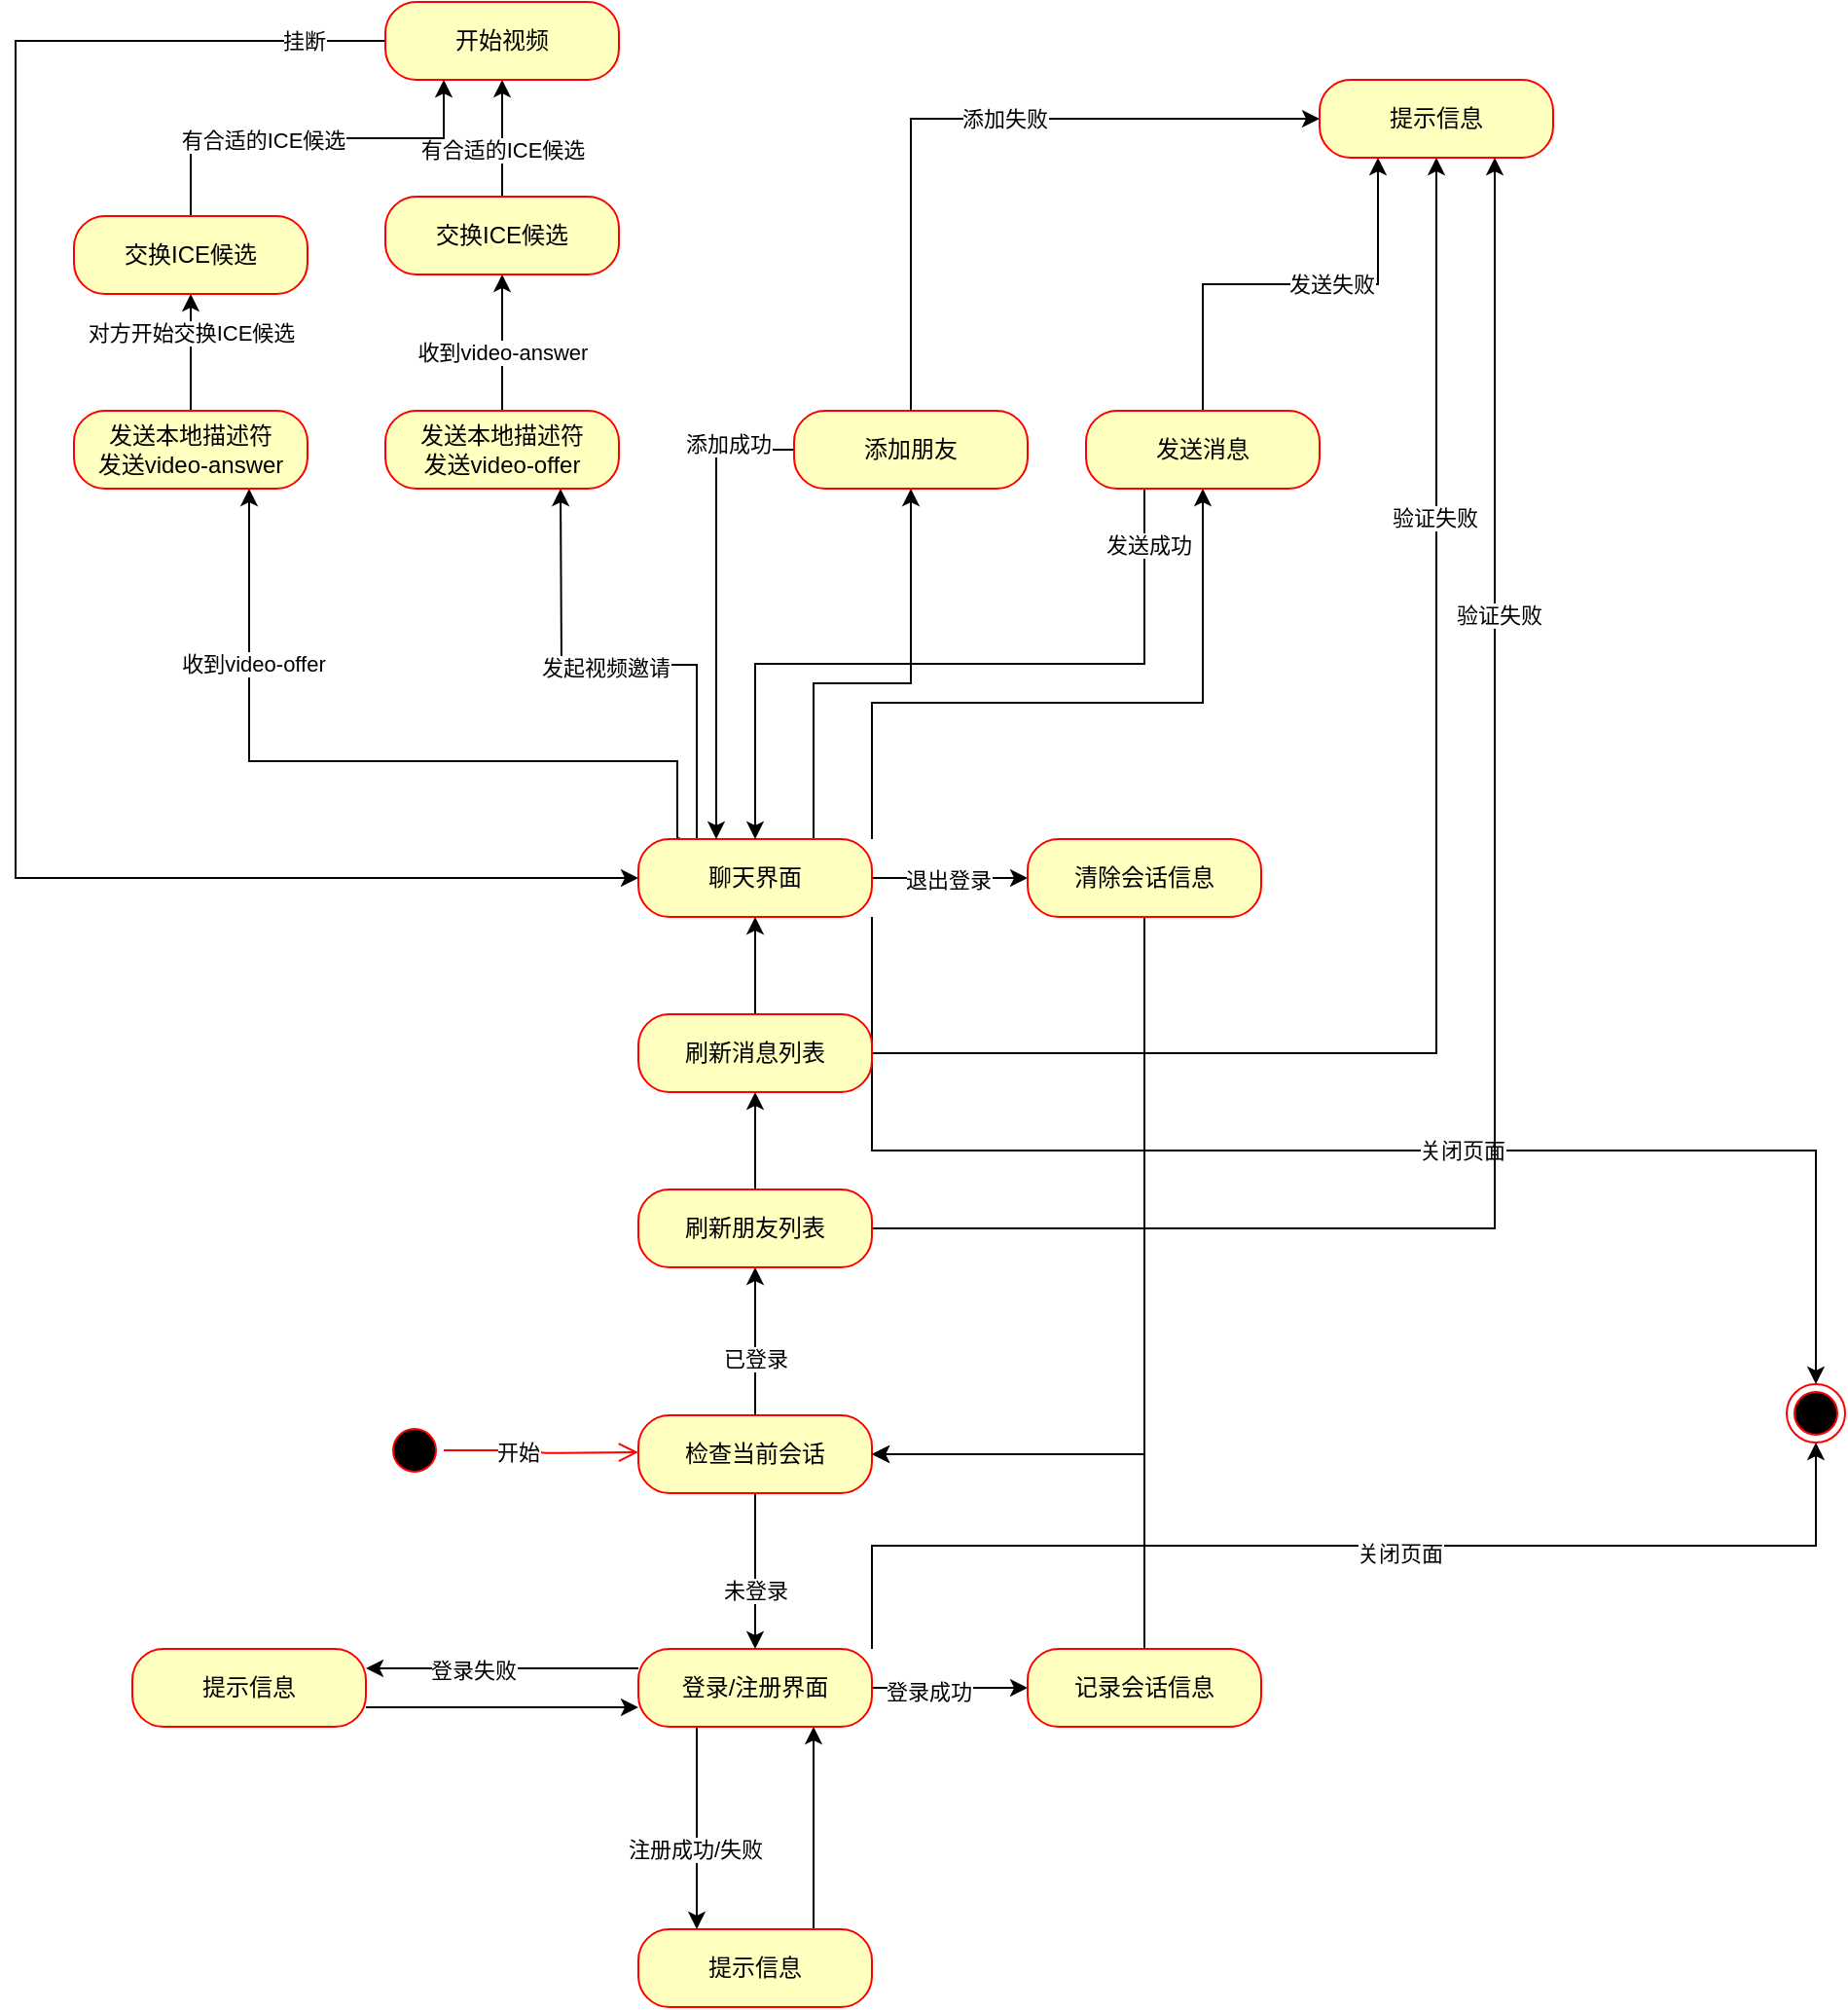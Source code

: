<mxfile version="13.0.3" type="device"><diagram id="jsLnWr0cda_G_zW3CedT" name="Page-1"><mxGraphModel dx="1823" dy="1747" grid="1" gridSize="10" guides="1" tooltips="1" connect="1" arrows="1" fold="1" page="1" pageScale="1" pageWidth="850" pageHeight="1100" math="0" shadow="0"><root><mxCell id="0"/><mxCell id="1" parent="0"/><mxCell id="jm_qEEj7P1pjGrdnVq8r-1" value="" style="ellipse;html=1;shape=endState;fillColor=#000000;strokeColor=#ff0000;" parent="1" vertex="1"><mxGeometry x="760" y="160" width="30" height="30" as="geometry"/></mxCell><mxCell id="jm_qEEj7P1pjGrdnVq8r-2" value="" style="ellipse;html=1;shape=startState;fillColor=#000000;strokeColor=#ff0000;" parent="1" vertex="1"><mxGeometry x="40" y="179" width="30" height="30" as="geometry"/></mxCell><mxCell id="jm_qEEj7P1pjGrdnVq8r-3" value="" style="edgeStyle=orthogonalEdgeStyle;html=1;verticalAlign=bottom;endArrow=open;endSize=8;strokeColor=#ff0000;" parent="1" source="jm_qEEj7P1pjGrdnVq8r-2" edge="1"><mxGeometry relative="1" as="geometry"><mxPoint x="170" y="195" as="targetPoint"/></mxGeometry></mxCell><mxCell id="jm_qEEj7P1pjGrdnVq8r-8" value="开始" style="edgeLabel;html=1;align=center;verticalAlign=middle;resizable=0;points=[];" parent="jm_qEEj7P1pjGrdnVq8r-3" vertex="1" connectable="0"><mxGeometry x="0.01" y="12" relative="1" as="geometry"><mxPoint x="-12" y="11" as="offset"/></mxGeometry></mxCell><mxCell id="jm_qEEj7P1pjGrdnVq8r-7" value="" style="edgeStyle=orthogonalEdgeStyle;rounded=0;orthogonalLoop=1;jettySize=auto;html=1;entryX=0.5;entryY=1;entryDx=0;entryDy=0;" parent="1" source="jm_qEEj7P1pjGrdnVq8r-4" target="X6W7267wnay5N7mt6Ekq-1" edge="1"><mxGeometry relative="1" as="geometry"><mxPoint x="230" y="100" as="targetPoint"/></mxGeometry></mxCell><mxCell id="jm_qEEj7P1pjGrdnVq8r-9" value="已登录" style="edgeLabel;html=1;align=center;verticalAlign=middle;resizable=0;points=[];" parent="jm_qEEj7P1pjGrdnVq8r-7" vertex="1" connectable="0"><mxGeometry x="-0.225" relative="1" as="geometry"><mxPoint as="offset"/></mxGeometry></mxCell><mxCell id="jm_qEEj7P1pjGrdnVq8r-13" value="" style="edgeStyle=orthogonalEdgeStyle;rounded=0;orthogonalLoop=1;jettySize=auto;html=1;" parent="1" source="jm_qEEj7P1pjGrdnVq8r-4" target="jm_qEEj7P1pjGrdnVq8r-12" edge="1"><mxGeometry relative="1" as="geometry"/></mxCell><mxCell id="jm_qEEj7P1pjGrdnVq8r-14" value="未登录" style="edgeLabel;html=1;align=center;verticalAlign=middle;resizable=0;points=[];" parent="jm_qEEj7P1pjGrdnVq8r-13" vertex="1" connectable="0"><mxGeometry x="0.25" relative="1" as="geometry"><mxPoint as="offset"/></mxGeometry></mxCell><mxCell id="jm_qEEj7P1pjGrdnVq8r-4" value="检查当前会话" style="rounded=1;whiteSpace=wrap;html=1;arcSize=40;fontColor=#000000;fillColor=#ffffc0;strokeColor=#ff0000;" parent="1" vertex="1"><mxGeometry x="170" y="176" width="120" height="40" as="geometry"/></mxCell><mxCell id="jm_qEEj7P1pjGrdnVq8r-25" value="" style="edgeStyle=orthogonalEdgeStyle;rounded=0;orthogonalLoop=1;jettySize=auto;html=1;" parent="1" source="jm_qEEj7P1pjGrdnVq8r-12" target="jm_qEEj7P1pjGrdnVq8r-24" edge="1"><mxGeometry relative="1" as="geometry"/></mxCell><mxCell id="jm_qEEj7P1pjGrdnVq8r-27" value="登录成功" style="edgeLabel;html=1;align=center;verticalAlign=middle;resizable=0;points=[];" parent="jm_qEEj7P1pjGrdnVq8r-25" vertex="1" connectable="0"><mxGeometry x="-0.275" y="-2" relative="1" as="geometry"><mxPoint as="offset"/></mxGeometry></mxCell><mxCell id="jm_qEEj7P1pjGrdnVq8r-32" style="edgeStyle=orthogonalEdgeStyle;rounded=0;orthogonalLoop=1;jettySize=auto;html=1;exitX=0.25;exitY=1;exitDx=0;exitDy=0;entryX=0.25;entryY=0;entryDx=0;entryDy=0;" parent="1" source="jm_qEEj7P1pjGrdnVq8r-12" target="jm_qEEj7P1pjGrdnVq8r-30" edge="1"><mxGeometry relative="1" as="geometry"/></mxCell><mxCell id="jm_qEEj7P1pjGrdnVq8r-33" value="注册成功/失败" style="edgeLabel;html=1;align=center;verticalAlign=middle;resizable=0;points=[];" parent="jm_qEEj7P1pjGrdnVq8r-32" vertex="1" connectable="0"><mxGeometry x="0.211" y="-1" relative="1" as="geometry"><mxPoint as="offset"/></mxGeometry></mxCell><mxCell id="jm_qEEj7P1pjGrdnVq8r-37" style="edgeStyle=orthogonalEdgeStyle;rounded=0;orthogonalLoop=1;jettySize=auto;html=1;exitX=0;exitY=0.25;exitDx=0;exitDy=0;entryX=1;entryY=0.25;entryDx=0;entryDy=0;" parent="1" source="jm_qEEj7P1pjGrdnVq8r-12" target="jm_qEEj7P1pjGrdnVq8r-35" edge="1"><mxGeometry relative="1" as="geometry"/></mxCell><mxCell id="jm_qEEj7P1pjGrdnVq8r-39" value="登录失败" style="edgeLabel;html=1;align=center;verticalAlign=middle;resizable=0;points=[];" parent="jm_qEEj7P1pjGrdnVq8r-37" vertex="1" connectable="0"><mxGeometry x="0.214" y="1" relative="1" as="geometry"><mxPoint as="offset"/></mxGeometry></mxCell><mxCell id="jm_qEEj7P1pjGrdnVq8r-68" style="edgeStyle=orthogonalEdgeStyle;rounded=0;orthogonalLoop=1;jettySize=auto;html=1;exitX=1;exitY=0;exitDx=0;exitDy=0;entryX=0.5;entryY=1;entryDx=0;entryDy=0;" parent="1" source="jm_qEEj7P1pjGrdnVq8r-12" target="jm_qEEj7P1pjGrdnVq8r-1" edge="1"><mxGeometry relative="1" as="geometry"/></mxCell><mxCell id="jm_qEEj7P1pjGrdnVq8r-69" value="关闭页面" style="edgeLabel;html=1;align=center;verticalAlign=middle;resizable=0;points=[];" parent="jm_qEEj7P1pjGrdnVq8r-68" vertex="1" connectable="0"><mxGeometry x="0.096" y="-4" relative="1" as="geometry"><mxPoint as="offset"/></mxGeometry></mxCell><mxCell id="jm_qEEj7P1pjGrdnVq8r-12" value="登录/注册界面" style="rounded=1;whiteSpace=wrap;html=1;arcSize=40;fontColor=#000000;fillColor=#ffffc0;strokeColor=#ff0000;" parent="1" vertex="1"><mxGeometry x="170" y="296" width="120" height="40" as="geometry"/></mxCell><mxCell id="jm_qEEj7P1pjGrdnVq8r-26" style="edgeStyle=orthogonalEdgeStyle;rounded=0;orthogonalLoop=1;jettySize=auto;html=1;exitX=0.5;exitY=0;exitDx=0;exitDy=0;entryX=1;entryY=0.5;entryDx=0;entryDy=0;" parent="1" source="jm_qEEj7P1pjGrdnVq8r-24" target="jm_qEEj7P1pjGrdnVq8r-4" edge="1"><mxGeometry relative="1" as="geometry"/></mxCell><mxCell id="jm_qEEj7P1pjGrdnVq8r-24" value="记录会话信息" style="rounded=1;whiteSpace=wrap;html=1;arcSize=40;fontColor=#000000;fillColor=#ffffc0;strokeColor=#ff0000;" parent="1" vertex="1"><mxGeometry x="370" y="296" width="120" height="40" as="geometry"/></mxCell><mxCell id="jm_qEEj7P1pjGrdnVq8r-19" value="" style="edgeStyle=orthogonalEdgeStyle;rounded=0;orthogonalLoop=1;jettySize=auto;html=1;" parent="1" source="jm_qEEj7P1pjGrdnVq8r-6" target="jm_qEEj7P1pjGrdnVq8r-18" edge="1"><mxGeometry relative="1" as="geometry"/></mxCell><mxCell id="jm_qEEj7P1pjGrdnVq8r-20" value="退出登录" style="edgeLabel;html=1;align=center;verticalAlign=middle;resizable=0;points=[];" parent="jm_qEEj7P1pjGrdnVq8r-19" vertex="1" connectable="0"><mxGeometry x="0.225" y="-2" relative="1" as="geometry"><mxPoint x="-10" y="-1" as="offset"/></mxGeometry></mxCell><mxCell id="jm_qEEj7P1pjGrdnVq8r-56" style="edgeStyle=orthogonalEdgeStyle;rounded=0;orthogonalLoop=1;jettySize=auto;html=1;exitX=0.75;exitY=0;exitDx=0;exitDy=0;entryX=0.5;entryY=1;entryDx=0;entryDy=0;" parent="1" source="jm_qEEj7P1pjGrdnVq8r-6" target="jm_qEEj7P1pjGrdnVq8r-48" edge="1"><mxGeometry relative="1" as="geometry"><Array as="points"><mxPoint x="260" y="-200"/><mxPoint x="310" y="-200"/></Array></mxGeometry></mxCell><mxCell id="jm_qEEj7P1pjGrdnVq8r-57" style="edgeStyle=orthogonalEdgeStyle;rounded=0;orthogonalLoop=1;jettySize=auto;html=1;exitX=1;exitY=0;exitDx=0;exitDy=0;entryX=0.5;entryY=1;entryDx=0;entryDy=0;" parent="1" source="jm_qEEj7P1pjGrdnVq8r-6" target="jm_qEEj7P1pjGrdnVq8r-49" edge="1"><mxGeometry relative="1" as="geometry"><Array as="points"><mxPoint x="290" y="-190"/><mxPoint x="460" y="-190"/></Array></mxGeometry></mxCell><mxCell id="jm_qEEj7P1pjGrdnVq8r-66" style="edgeStyle=orthogonalEdgeStyle;rounded=0;orthogonalLoop=1;jettySize=auto;html=1;exitX=1;exitY=1;exitDx=0;exitDy=0;entryX=0.5;entryY=0;entryDx=0;entryDy=0;" parent="1" source="jm_qEEj7P1pjGrdnVq8r-6" target="jm_qEEj7P1pjGrdnVq8r-1" edge="1"><mxGeometry relative="1" as="geometry"/></mxCell><mxCell id="jm_qEEj7P1pjGrdnVq8r-67" value="关闭页面" style="edgeLabel;html=1;align=center;verticalAlign=middle;resizable=0;points=[];" parent="jm_qEEj7P1pjGrdnVq8r-66" vertex="1" connectable="0"><mxGeometry x="0.166" relative="1" as="geometry"><mxPoint as="offset"/></mxGeometry></mxCell><mxCell id="X6W7267wnay5N7mt6Ekq-12" style="edgeStyle=orthogonalEdgeStyle;rounded=0;orthogonalLoop=1;jettySize=auto;html=1;exitX=0.25;exitY=0;exitDx=0;exitDy=0;entryX=0.75;entryY=1;entryDx=0;entryDy=0;" edge="1" parent="1" source="jm_qEEj7P1pjGrdnVq8r-6"><mxGeometry relative="1" as="geometry"><mxPoint x="130" y="-300" as="targetPoint"/></mxGeometry></mxCell><mxCell id="X6W7267wnay5N7mt6Ekq-14" value="发起视频邀请" style="edgeLabel;html=1;align=center;verticalAlign=middle;resizable=0;points=[];" vertex="1" connectable="0" parent="X6W7267wnay5N7mt6Ekq-12"><mxGeometry x="0.096" y="1" relative="1" as="geometry"><mxPoint as="offset"/></mxGeometry></mxCell><mxCell id="X6W7267wnay5N7mt6Ekq-24" style="edgeStyle=orthogonalEdgeStyle;rounded=0;orthogonalLoop=1;jettySize=auto;html=1;entryX=0.75;entryY=1;entryDx=0;entryDy=0;exitX=0.178;exitY=-0.01;exitDx=0;exitDy=0;exitPerimeter=0;" edge="1" parent="1" source="jm_qEEj7P1pjGrdnVq8r-6" target="X6W7267wnay5N7mt6Ekq-23"><mxGeometry relative="1" as="geometry"><mxPoint x="190" y="-130" as="sourcePoint"/><Array as="points"><mxPoint x="190" y="-120"/><mxPoint x="190" y="-160"/><mxPoint x="-30" y="-160"/></Array></mxGeometry></mxCell><mxCell id="X6W7267wnay5N7mt6Ekq-25" value="收到video-offer" style="edgeLabel;html=1;align=center;verticalAlign=middle;resizable=0;points=[];" vertex="1" connectable="0" parent="X6W7267wnay5N7mt6Ekq-24"><mxGeometry x="0.555" y="-2" relative="1" as="geometry"><mxPoint as="offset"/></mxGeometry></mxCell><mxCell id="jm_qEEj7P1pjGrdnVq8r-6" value="聊天界面" style="rounded=1;whiteSpace=wrap;html=1;arcSize=40;fontColor=#000000;fillColor=#ffffc0;strokeColor=#ff0000;" parent="1" vertex="1"><mxGeometry x="170" y="-120" width="120" height="40" as="geometry"/></mxCell><mxCell id="jm_qEEj7P1pjGrdnVq8r-21" style="edgeStyle=orthogonalEdgeStyle;rounded=0;orthogonalLoop=1;jettySize=auto;html=1;exitX=0.5;exitY=1;exitDx=0;exitDy=0;entryX=1;entryY=0.5;entryDx=0;entryDy=0;" parent="1" source="jm_qEEj7P1pjGrdnVq8r-18" target="jm_qEEj7P1pjGrdnVq8r-4" edge="1"><mxGeometry relative="1" as="geometry"/></mxCell><mxCell id="jm_qEEj7P1pjGrdnVq8r-18" value="清除会话信息" style="rounded=1;whiteSpace=wrap;html=1;arcSize=40;fontColor=#000000;fillColor=#ffffc0;strokeColor=#ff0000;" parent="1" vertex="1"><mxGeometry x="370" y="-120" width="120" height="40" as="geometry"/></mxCell><mxCell id="jm_qEEj7P1pjGrdnVq8r-34" style="edgeStyle=orthogonalEdgeStyle;rounded=0;orthogonalLoop=1;jettySize=auto;html=1;exitX=0.75;exitY=0;exitDx=0;exitDy=0;entryX=0.75;entryY=1;entryDx=0;entryDy=0;" parent="1" source="jm_qEEj7P1pjGrdnVq8r-30" target="jm_qEEj7P1pjGrdnVq8r-12" edge="1"><mxGeometry relative="1" as="geometry"/></mxCell><mxCell id="jm_qEEj7P1pjGrdnVq8r-30" value="提示信息" style="rounded=1;whiteSpace=wrap;html=1;arcSize=40;fontColor=#000000;fillColor=#ffffc0;strokeColor=#ff0000;" parent="1" vertex="1"><mxGeometry x="170" y="440" width="120" height="40" as="geometry"/></mxCell><mxCell id="jm_qEEj7P1pjGrdnVq8r-38" style="edgeStyle=orthogonalEdgeStyle;rounded=0;orthogonalLoop=1;jettySize=auto;html=1;exitX=1;exitY=0.75;exitDx=0;exitDy=0;entryX=0;entryY=0.75;entryDx=0;entryDy=0;" parent="1" source="jm_qEEj7P1pjGrdnVq8r-35" target="jm_qEEj7P1pjGrdnVq8r-12" edge="1"><mxGeometry relative="1" as="geometry"/></mxCell><mxCell id="jm_qEEj7P1pjGrdnVq8r-35" value="提示信息" style="rounded=1;whiteSpace=wrap;html=1;arcSize=40;fontColor=#000000;fillColor=#ffffc0;strokeColor=#ff0000;" parent="1" vertex="1"><mxGeometry x="-90" y="296" width="120" height="40" as="geometry"/></mxCell><mxCell id="jm_qEEj7P1pjGrdnVq8r-52" style="edgeStyle=orthogonalEdgeStyle;rounded=0;orthogonalLoop=1;jettySize=auto;html=1;entryX=0;entryY=0.5;entryDx=0;entryDy=0;" parent="1" source="jm_qEEj7P1pjGrdnVq8r-48" target="jm_qEEj7P1pjGrdnVq8r-50" edge="1"><mxGeometry relative="1" as="geometry"><Array as="points"><mxPoint x="310" y="-490"/></Array></mxGeometry></mxCell><mxCell id="jm_qEEj7P1pjGrdnVq8r-53" value="添加失败" style="edgeLabel;html=1;align=center;verticalAlign=middle;resizable=0;points=[];" parent="jm_qEEj7P1pjGrdnVq8r-52" vertex="1" connectable="0"><mxGeometry x="0.1" relative="1" as="geometry"><mxPoint as="offset"/></mxGeometry></mxCell><mxCell id="jm_qEEj7P1pjGrdnVq8r-58" style="edgeStyle=orthogonalEdgeStyle;rounded=0;orthogonalLoop=1;jettySize=auto;html=1;exitX=0;exitY=0.5;exitDx=0;exitDy=0;" parent="1" source="jm_qEEj7P1pjGrdnVq8r-48" edge="1"><mxGeometry relative="1" as="geometry"><mxPoint x="210" y="-120" as="targetPoint"/><Array as="points"><mxPoint x="210" y="-320"/></Array></mxGeometry></mxCell><mxCell id="jm_qEEj7P1pjGrdnVq8r-60" value="添加成功" style="edgeLabel;html=1;align=center;verticalAlign=middle;resizable=0;points=[];" parent="jm_qEEj7P1pjGrdnVq8r-58" vertex="1" connectable="0"><mxGeometry x="-0.716" y="-3" relative="1" as="geometry"><mxPoint as="offset"/></mxGeometry></mxCell><mxCell id="jm_qEEj7P1pjGrdnVq8r-48" value="添加朋友" style="rounded=1;whiteSpace=wrap;html=1;arcSize=40;fontColor=#000000;fillColor=#ffffc0;strokeColor=#ff0000;" parent="1" vertex="1"><mxGeometry x="250" y="-340" width="120" height="40" as="geometry"/></mxCell><mxCell id="jm_qEEj7P1pjGrdnVq8r-54" style="edgeStyle=orthogonalEdgeStyle;rounded=0;orthogonalLoop=1;jettySize=auto;html=1;exitX=0.5;exitY=0;exitDx=0;exitDy=0;entryX=0.25;entryY=1;entryDx=0;entryDy=0;" parent="1" source="jm_qEEj7P1pjGrdnVq8r-49" target="jm_qEEj7P1pjGrdnVq8r-50" edge="1"><mxGeometry relative="1" as="geometry"/></mxCell><mxCell id="jm_qEEj7P1pjGrdnVq8r-55" value="发送失败" style="edgeLabel;html=1;align=center;verticalAlign=middle;resizable=0;points=[];" parent="jm_qEEj7P1pjGrdnVq8r-54" vertex="1" connectable="0"><mxGeometry x="0.188" relative="1" as="geometry"><mxPoint as="offset"/></mxGeometry></mxCell><mxCell id="jm_qEEj7P1pjGrdnVq8r-59" style="edgeStyle=orthogonalEdgeStyle;rounded=0;orthogonalLoop=1;jettySize=auto;html=1;exitX=0.25;exitY=1;exitDx=0;exitDy=0;entryX=0.5;entryY=0;entryDx=0;entryDy=0;" parent="1" source="jm_qEEj7P1pjGrdnVq8r-49" target="jm_qEEj7P1pjGrdnVq8r-6" edge="1"><mxGeometry relative="1" as="geometry"/></mxCell><mxCell id="jm_qEEj7P1pjGrdnVq8r-61" value="发送成功" style="edgeLabel;html=1;align=center;verticalAlign=middle;resizable=0;points=[];" parent="jm_qEEj7P1pjGrdnVq8r-59" vertex="1" connectable="0"><mxGeometry x="-0.848" y="2" relative="1" as="geometry"><mxPoint as="offset"/></mxGeometry></mxCell><mxCell id="jm_qEEj7P1pjGrdnVq8r-49" value="发送消息" style="rounded=1;whiteSpace=wrap;html=1;arcSize=40;fontColor=#000000;fillColor=#ffffc0;strokeColor=#ff0000;" parent="1" vertex="1"><mxGeometry x="400" y="-340" width="120" height="40" as="geometry"/></mxCell><mxCell id="jm_qEEj7P1pjGrdnVq8r-50" value="提示信息" style="rounded=1;whiteSpace=wrap;html=1;arcSize=40;fontColor=#000000;fillColor=#ffffc0;strokeColor=#ff0000;" parent="1" vertex="1"><mxGeometry x="520" y="-510" width="120" height="40" as="geometry"/></mxCell><mxCell id="X6W7267wnay5N7mt6Ekq-4" style="edgeStyle=orthogonalEdgeStyle;rounded=0;orthogonalLoop=1;jettySize=auto;html=1;exitX=0.5;exitY=0;exitDx=0;exitDy=0;entryX=0.5;entryY=1;entryDx=0;entryDy=0;" edge="1" parent="1" source="X6W7267wnay5N7mt6Ekq-1" target="X6W7267wnay5N7mt6Ekq-3"><mxGeometry relative="1" as="geometry"/></mxCell><mxCell id="X6W7267wnay5N7mt6Ekq-7" style="edgeStyle=orthogonalEdgeStyle;rounded=0;orthogonalLoop=1;jettySize=auto;html=1;entryX=0.75;entryY=1;entryDx=0;entryDy=0;" edge="1" parent="1" source="X6W7267wnay5N7mt6Ekq-1" target="jm_qEEj7P1pjGrdnVq8r-50"><mxGeometry relative="1" as="geometry"/></mxCell><mxCell id="X6W7267wnay5N7mt6Ekq-9" value="验证失败" style="edgeLabel;html=1;align=center;verticalAlign=middle;resizable=0;points=[];" vertex="1" connectable="0" parent="X6W7267wnay5N7mt6Ekq-7"><mxGeometry x="0.46" y="-2" relative="1" as="geometry"><mxPoint as="offset"/></mxGeometry></mxCell><mxCell id="X6W7267wnay5N7mt6Ekq-1" value="刷新朋友列表" style="rounded=1;whiteSpace=wrap;html=1;arcSize=40;fontColor=#000000;fillColor=#ffffc0;strokeColor=#ff0000;" vertex="1" parent="1"><mxGeometry x="170" y="60" width="120" height="40" as="geometry"/></mxCell><mxCell id="X6W7267wnay5N7mt6Ekq-5" style="edgeStyle=orthogonalEdgeStyle;rounded=0;orthogonalLoop=1;jettySize=auto;html=1;exitX=0.5;exitY=0;exitDx=0;exitDy=0;entryX=0.5;entryY=1;entryDx=0;entryDy=0;" edge="1" parent="1" source="X6W7267wnay5N7mt6Ekq-3" target="jm_qEEj7P1pjGrdnVq8r-6"><mxGeometry relative="1" as="geometry"/></mxCell><mxCell id="X6W7267wnay5N7mt6Ekq-6" style="edgeStyle=orthogonalEdgeStyle;rounded=0;orthogonalLoop=1;jettySize=auto;html=1;entryX=0.5;entryY=1;entryDx=0;entryDy=0;" edge="1" parent="1" source="X6W7267wnay5N7mt6Ekq-3" target="jm_qEEj7P1pjGrdnVq8r-50"><mxGeometry relative="1" as="geometry"><mxPoint x="650" y="-190" as="targetPoint"/></mxGeometry></mxCell><mxCell id="X6W7267wnay5N7mt6Ekq-8" value="验证失败" style="edgeLabel;html=1;align=center;verticalAlign=middle;resizable=0;points=[];" vertex="1" connectable="0" parent="X6W7267wnay5N7mt6Ekq-6"><mxGeometry x="0.507" y="1" relative="1" as="geometry"><mxPoint as="offset"/></mxGeometry></mxCell><mxCell id="X6W7267wnay5N7mt6Ekq-3" value="刷新消息列表" style="rounded=1;whiteSpace=wrap;html=1;arcSize=40;fontColor=#000000;fillColor=#ffffc0;strokeColor=#ff0000;" vertex="1" parent="1"><mxGeometry x="170" y="-30" width="120" height="40" as="geometry"/></mxCell><mxCell id="X6W7267wnay5N7mt6Ekq-16" style="edgeStyle=orthogonalEdgeStyle;rounded=0;orthogonalLoop=1;jettySize=auto;html=1;entryX=0.5;entryY=1;entryDx=0;entryDy=0;" edge="1" parent="1" source="X6W7267wnay5N7mt6Ekq-13" target="X6W7267wnay5N7mt6Ekq-15"><mxGeometry relative="1" as="geometry"/></mxCell><mxCell id="X6W7267wnay5N7mt6Ekq-17" value="收到video-answer" style="edgeLabel;html=1;align=center;verticalAlign=middle;resizable=0;points=[];" vertex="1" connectable="0" parent="X6W7267wnay5N7mt6Ekq-16"><mxGeometry x="-0.144" relative="1" as="geometry"><mxPoint as="offset"/></mxGeometry></mxCell><mxCell id="X6W7267wnay5N7mt6Ekq-13" value="发送本地描述符&lt;br&gt;发送video-offer" style="rounded=1;whiteSpace=wrap;html=1;arcSize=40;fontColor=#000000;fillColor=#ffffc0;strokeColor=#ff0000;" vertex="1" parent="1"><mxGeometry x="40" y="-340" width="120" height="40" as="geometry"/></mxCell><mxCell id="X6W7267wnay5N7mt6Ekq-19" style="edgeStyle=orthogonalEdgeStyle;rounded=0;orthogonalLoop=1;jettySize=auto;html=1;entryX=0.5;entryY=1;entryDx=0;entryDy=0;" edge="1" parent="1" source="X6W7267wnay5N7mt6Ekq-15" target="X6W7267wnay5N7mt6Ekq-18"><mxGeometry relative="1" as="geometry"/></mxCell><mxCell id="X6W7267wnay5N7mt6Ekq-20" value="有合适的ICE候选" style="edgeLabel;html=1;align=center;verticalAlign=middle;resizable=0;points=[];" vertex="1" connectable="0" parent="X6W7267wnay5N7mt6Ekq-19"><mxGeometry x="-0.196" relative="1" as="geometry"><mxPoint as="offset"/></mxGeometry></mxCell><mxCell id="X6W7267wnay5N7mt6Ekq-15" value="交换ICE候选" style="rounded=1;whiteSpace=wrap;html=1;arcSize=40;fontColor=#000000;fillColor=#ffffc0;strokeColor=#ff0000;" vertex="1" parent="1"><mxGeometry x="40" y="-450" width="120" height="40" as="geometry"/></mxCell><mxCell id="X6W7267wnay5N7mt6Ekq-21" style="edgeStyle=orthogonalEdgeStyle;rounded=0;orthogonalLoop=1;jettySize=auto;html=1;entryX=0;entryY=0.5;entryDx=0;entryDy=0;" edge="1" parent="1" source="X6W7267wnay5N7mt6Ekq-18" target="jm_qEEj7P1pjGrdnVq8r-6"><mxGeometry relative="1" as="geometry"><Array as="points"><mxPoint x="-150" y="-530"/><mxPoint x="-150" y="-100"/></Array></mxGeometry></mxCell><mxCell id="X6W7267wnay5N7mt6Ekq-22" value="挂断" style="edgeLabel;html=1;align=center;verticalAlign=middle;resizable=0;points=[];" vertex="1" connectable="0" parent="X6W7267wnay5N7mt6Ekq-21"><mxGeometry x="-0.91" relative="1" as="geometry"><mxPoint as="offset"/></mxGeometry></mxCell><mxCell id="X6W7267wnay5N7mt6Ekq-18" value="开始视频" style="rounded=1;whiteSpace=wrap;html=1;arcSize=40;fontColor=#000000;fillColor=#ffffc0;strokeColor=#ff0000;" vertex="1" parent="1"><mxGeometry x="40" y="-550" width="120" height="40" as="geometry"/></mxCell><mxCell id="X6W7267wnay5N7mt6Ekq-27" style="edgeStyle=orthogonalEdgeStyle;rounded=0;orthogonalLoop=1;jettySize=auto;html=1;entryX=0.5;entryY=1;entryDx=0;entryDy=0;" edge="1" parent="1" source="X6W7267wnay5N7mt6Ekq-23" target="X6W7267wnay5N7mt6Ekq-26"><mxGeometry relative="1" as="geometry"/></mxCell><mxCell id="X6W7267wnay5N7mt6Ekq-28" value="对方开始交换ICE候选" style="edgeLabel;html=1;align=center;verticalAlign=middle;resizable=0;points=[];" vertex="1" connectable="0" parent="X6W7267wnay5N7mt6Ekq-27"><mxGeometry x="0.335" relative="1" as="geometry"><mxPoint as="offset"/></mxGeometry></mxCell><mxCell id="X6W7267wnay5N7mt6Ekq-23" value="发送本地描述符&lt;br&gt;发送video-answer" style="rounded=1;whiteSpace=wrap;html=1;arcSize=40;fontColor=#000000;fillColor=#ffffc0;strokeColor=#ff0000;" vertex="1" parent="1"><mxGeometry x="-120" y="-340" width="120" height="40" as="geometry"/></mxCell><mxCell id="X6W7267wnay5N7mt6Ekq-29" style="edgeStyle=orthogonalEdgeStyle;rounded=0;orthogonalLoop=1;jettySize=auto;html=1;entryX=0.25;entryY=1;entryDx=0;entryDy=0;" edge="1" parent="1" source="X6W7267wnay5N7mt6Ekq-26" target="X6W7267wnay5N7mt6Ekq-18"><mxGeometry relative="1" as="geometry"><Array as="points"><mxPoint x="-60" y="-480"/><mxPoint x="70" y="-480"/></Array></mxGeometry></mxCell><mxCell id="X6W7267wnay5N7mt6Ekq-30" value="有合适的ICE候选" style="edgeLabel;html=1;align=center;verticalAlign=middle;resizable=0;points=[];" vertex="1" connectable="0" parent="X6W7267wnay5N7mt6Ekq-29"><mxGeometry x="-0.23" y="-1" relative="1" as="geometry"><mxPoint as="offset"/></mxGeometry></mxCell><mxCell id="X6W7267wnay5N7mt6Ekq-26" value="交换ICE候选" style="rounded=1;whiteSpace=wrap;html=1;arcSize=40;fontColor=#000000;fillColor=#ffffc0;strokeColor=#ff0000;" vertex="1" parent="1"><mxGeometry x="-120" y="-440" width="120" height="40" as="geometry"/></mxCell></root></mxGraphModel></diagram></mxfile>